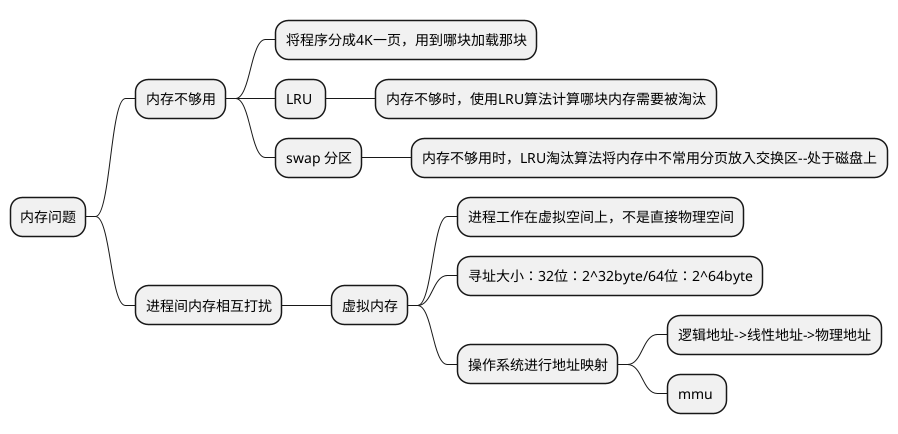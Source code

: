 @startmindmap
+ 内存问题
++ 内存不够用
+++ 将程序分成4K一页，用到哪块加载那块
+++ LRU 
++++ 内存不够时，使用LRU算法计算哪块内存需要被淘汰
+++ swap 分区
++++ 内存不够用时，LRU淘汰算法将内存中不常用分页放入交换区--处于磁盘上
++ 进程间内存相互打扰
+++ 虚拟内存
++++ 进程工作在虚拟空间上，不是直接物理空间
++++ 寻址大小：32位：2^32byte/64位：2^64byte
++++ 操作系统进行地址映射
+++++ 逻辑地址->线性地址->物理地址
+++++ mmu 
@endmindmap